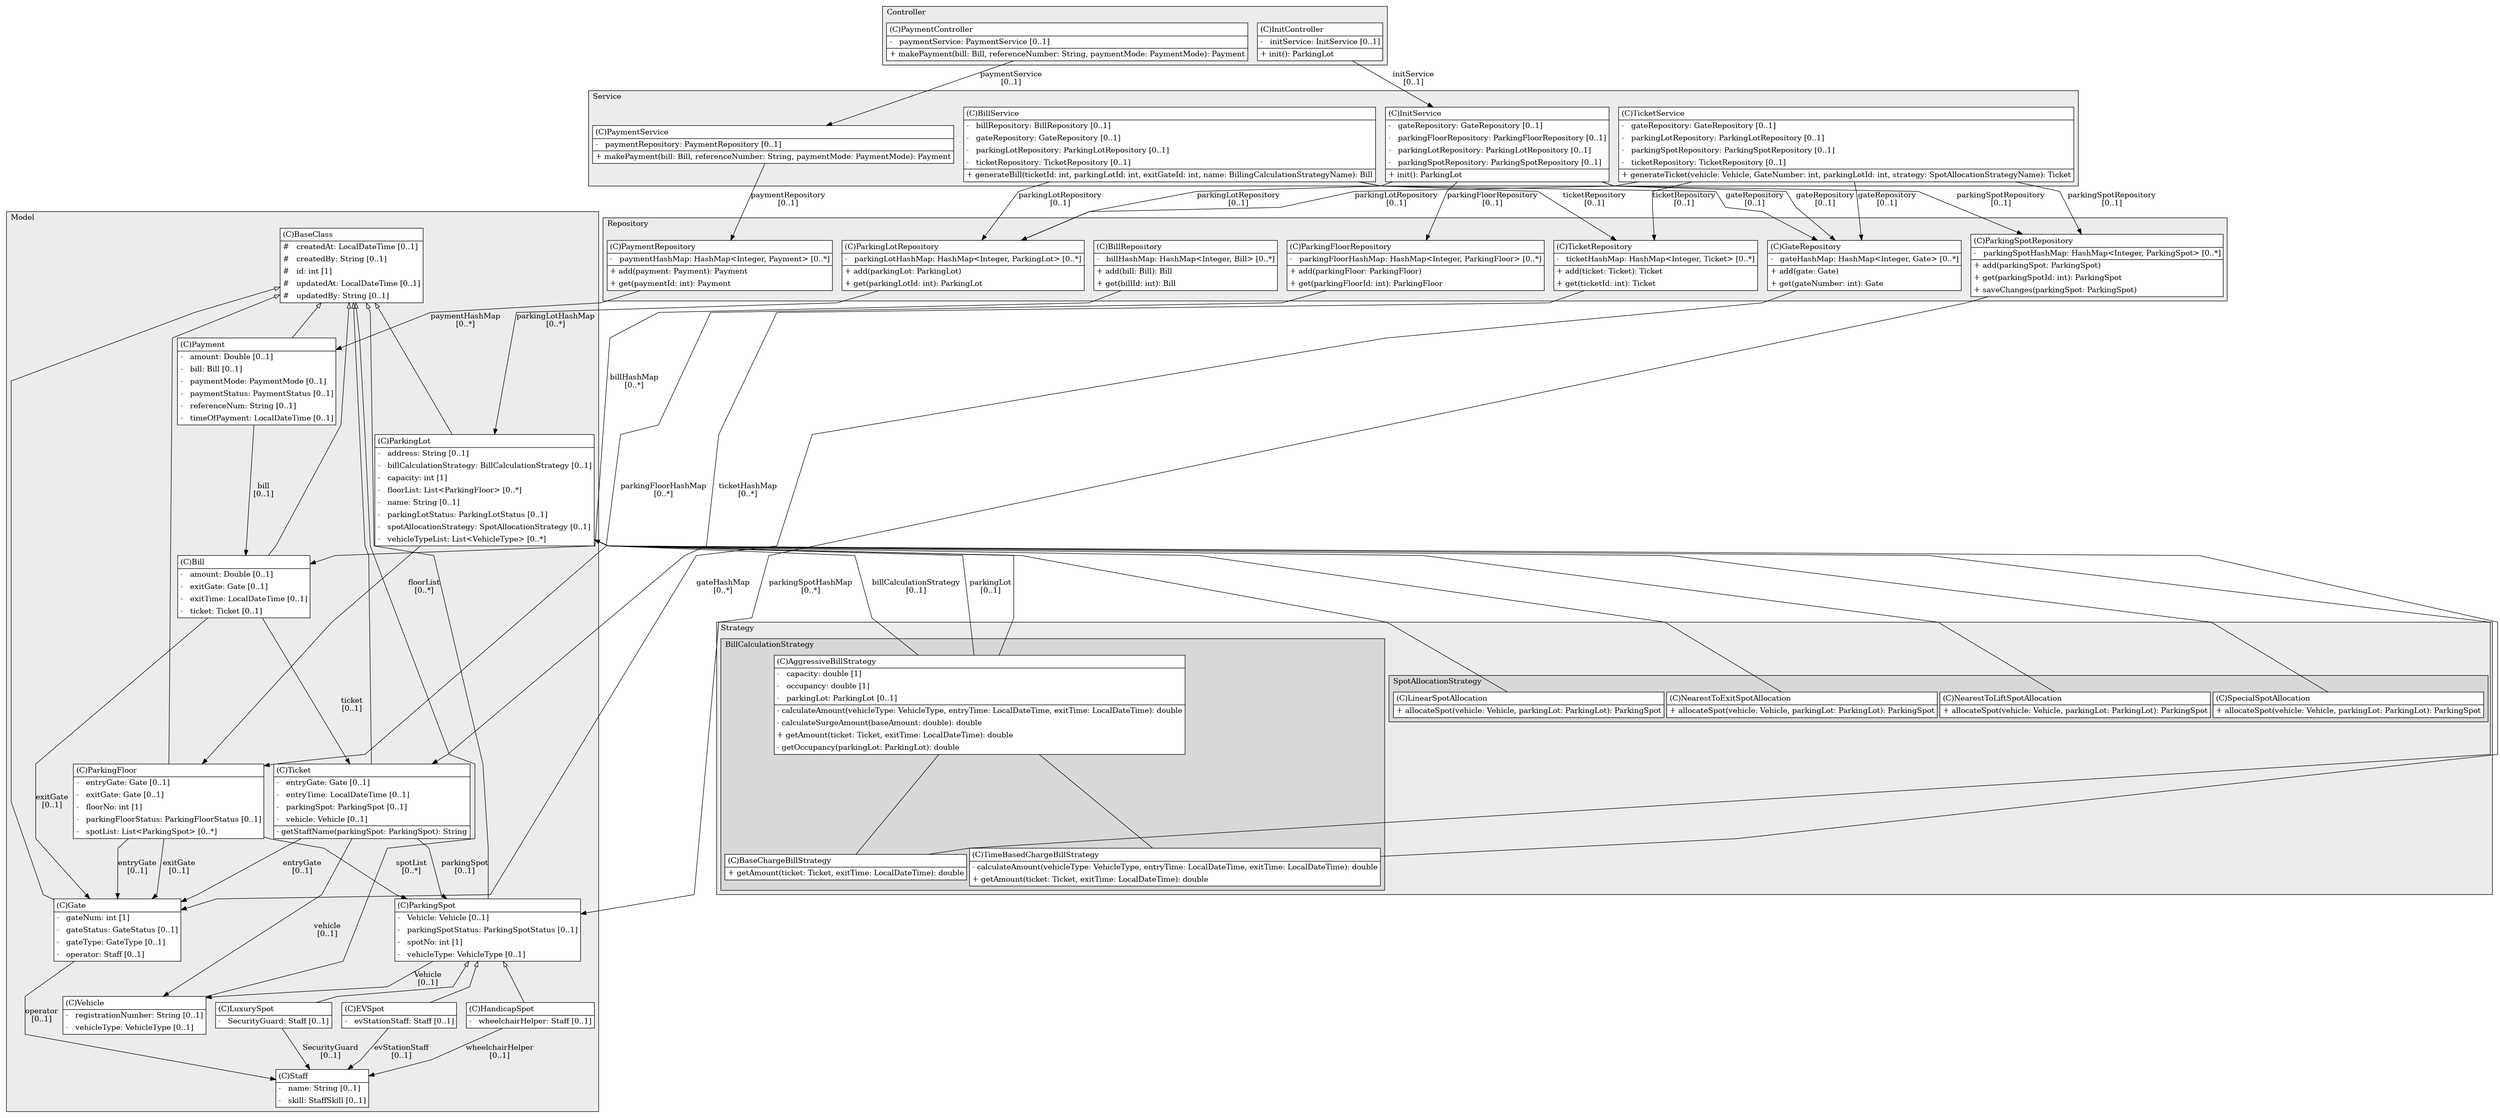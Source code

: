 @startuml

/' diagram meta data start
config=StructureConfiguration;
{
  "projectClassification": {
    "searchMode": "OpenProject", // OpenProject, AllProjects
    "includedProjects": "",
    "pathEndKeywords": "*.impl",
    "isClientPath": "",
    "isClientName": "",
    "isTestPath": "",
    "isTestName": "",
    "isMappingPath": "",
    "isMappingName": "",
    "isDataAccessPath": "",
    "isDataAccessName": "",
    "isDataStructurePath": "",
    "isDataStructureName": "",
    "isInterfaceStructuresPath": "",
    "isInterfaceStructuresName": "",
    "isEntryPointPath": "",
    "isEntryPointName": "",
    "treatFinalFieldsAsMandatory": false
  },
  "graphRestriction": {
    "classPackageExcludeFilter": "",
    "classPackageIncludeFilter": "",
    "classNameExcludeFilter": "",
    "classNameIncludeFilter": "",
    "methodNameExcludeFilter": "",
    "methodNameIncludeFilter": "",
    "removeByInheritance": "", // inheritance/annotation based filtering is done in a second step
    "removeByAnnotation": "",
    "removeByClassPackage": "", // cleanup the graph after inheritance/annotation based filtering is done
    "removeByClassName": "",
    "cutMappings": false,
    "cutEnum": true,
    "cutTests": true,
    "cutClient": true,
    "cutDataAccess": false,
    "cutInterfaceStructures": false,
    "cutDataStructures": false,
    "cutGetterAndSetter": true,
    "cutConstructors": true
  },
  "graphTraversal": {
    "forwardDepth": 6,
    "backwardDepth": 6,
    "classPackageExcludeFilter": "",
    "classPackageIncludeFilter": "",
    "classNameExcludeFilter": "",
    "classNameIncludeFilter": "",
    "methodNameExcludeFilter": "",
    "methodNameIncludeFilter": "",
    "hideMappings": false,
    "hideDataStructures": false,
    "hidePrivateMethods": true,
    "hideInterfaceCalls": true, // indirection: implementation -> interface (is hidden) -> implementation
    "onlyShowApplicationEntryPoints": false, // root node is included
    "useMethodCallsForStructureDiagram": "ForwardOnly" // ForwardOnly, BothDirections, No
  },
  "details": {
    "aggregation": "GroupByClass", // ByClass, GroupByClass, None
    "showClassGenericTypes": true,
    "showMethods": true,
    "showMethodParameterNames": true,
    "showMethodParameterTypes": true,
    "showMethodReturnType": true,
    "showPackageLevels": 2,
    "showDetailedClassStructure": true
  },
  "rootClass": "Model.BaseClass",
  "extensionCallbackMethod": "" // qualified.class.name#methodName - signature: public static String method(String)
}
diagram meta data end '/



digraph g {
    rankdir="TB"
    splines=polyline
    

'nodes 
subgraph cluster_1664073796 { 
   	label=Controller
	labeljust=l
	fillcolor="#ececec"
	style=filled
   
   InitController1664073796[
	label=<<TABLE BORDER="1" CELLBORDER="0" CELLPADDING="4" CELLSPACING="0">
<TR><TD ALIGN="LEFT" >(C)InitController</TD></TR>
<HR/>
<TR><TD ALIGN="LEFT" >-   initService: InitService [0..1]</TD></TR>
<HR/>
<TR><TD ALIGN="LEFT" >+ init(): ParkingLot</TD></TR>
</TABLE>>
	style=filled
	margin=0
	shape=plaintext
	fillcolor="#FFFFFF"
];

PaymentController1664073796[
	label=<<TABLE BORDER="1" CELLBORDER="0" CELLPADDING="4" CELLSPACING="0">
<TR><TD ALIGN="LEFT" >(C)PaymentController</TD></TR>
<HR/>
<TR><TD ALIGN="LEFT" >-   paymentService: PaymentService [0..1]</TD></TR>
<HR/>
<TR><TD ALIGN="LEFT" >+ makePayment(bill: Bill, referenceNumber: String, paymentMode: PaymentMode): Payment</TD></TR>
</TABLE>>
	style=filled
	margin=0
	shape=plaintext
	fillcolor="#FFFFFF"
];
} 

subgraph cluster_1852442515 { 
   	label=Strategy
	labeljust=l
	fillcolor="#ececec"
	style=filled
   
   subgraph cluster_324980826 { 
   	label=BillCalculationStrategy
	labeljust=l
	fillcolor="#d8d8d8"
	style=filled
   
   AggressiveBillStrategy866590867[
	label=<<TABLE BORDER="1" CELLBORDER="0" CELLPADDING="4" CELLSPACING="0">
<TR><TD ALIGN="LEFT" >(C)AggressiveBillStrategy</TD></TR>
<HR/>
<TR><TD ALIGN="LEFT" >-   capacity: double [1]</TD></TR>
<TR><TD ALIGN="LEFT" >-   occupancy: double [1]</TD></TR>
<TR><TD ALIGN="LEFT" >-   parkingLot: ParkingLot [0..1]</TD></TR>
<HR/>
<TR><TD ALIGN="LEFT" >- calculateAmount(vehicleType: VehicleType, entryTime: LocalDateTime, exitTime: LocalDateTime): double</TD></TR>
<TR><TD ALIGN="LEFT" >- calculateSurgeAmount(baseAmount: double): double</TD></TR>
<TR><TD ALIGN="LEFT" >+ getAmount(ticket: Ticket, exitTime: LocalDateTime): double</TD></TR>
<TR><TD ALIGN="LEFT" >- getOccupancy(parkingLot: ParkingLot): double</TD></TR>
</TABLE>>
	style=filled
	margin=0
	shape=plaintext
	fillcolor="#FFFFFF"
];

BaseChargeBillStrategy866590867[
	label=<<TABLE BORDER="1" CELLBORDER="0" CELLPADDING="4" CELLSPACING="0">
<TR><TD ALIGN="LEFT" >(C)BaseChargeBillStrategy</TD></TR>
<HR/>
<TR><TD ALIGN="LEFT" >+ getAmount(ticket: Ticket, exitTime: LocalDateTime): double</TD></TR>
</TABLE>>
	style=filled
	margin=0
	shape=plaintext
	fillcolor="#FFFFFF"
];

TimeBasedChargeBillStrategy866590867[
	label=<<TABLE BORDER="1" CELLBORDER="0" CELLPADDING="4" CELLSPACING="0">
<TR><TD ALIGN="LEFT" >(C)TimeBasedChargeBillStrategy</TD></TR>
<HR/>
<TR><TD ALIGN="LEFT" >- calculateAmount(vehicleType: VehicleType, entryTime: LocalDateTime, exitTime: LocalDateTime): double</TD></TR>
<TR><TD ALIGN="LEFT" >+ getAmount(ticket: Ticket, exitTime: LocalDateTime): double</TD></TR>
</TABLE>>
	style=filled
	margin=0
	shape=plaintext
	fillcolor="#FFFFFF"
];
} 

subgraph cluster_913639920 { 
   	label=SpotAllocationStrategy
	labeljust=l
	fillcolor="#d8d8d8"
	style=filled
   
   LinearSpotAllocation238374551[
	label=<<TABLE BORDER="1" CELLBORDER="0" CELLPADDING="4" CELLSPACING="0">
<TR><TD ALIGN="LEFT" >(C)LinearSpotAllocation</TD></TR>
<HR/>
<TR><TD ALIGN="LEFT" >+ allocateSpot(vehicle: Vehicle, parkingLot: ParkingLot): ParkingSpot</TD></TR>
</TABLE>>
	style=filled
	margin=0
	shape=plaintext
	fillcolor="#FFFFFF"
];

NearestToExitSpotAllocation238374551[
	label=<<TABLE BORDER="1" CELLBORDER="0" CELLPADDING="4" CELLSPACING="0">
<TR><TD ALIGN="LEFT" >(C)NearestToExitSpotAllocation</TD></TR>
<HR/>
<TR><TD ALIGN="LEFT" >+ allocateSpot(vehicle: Vehicle, parkingLot: ParkingLot): ParkingSpot</TD></TR>
</TABLE>>
	style=filled
	margin=0
	shape=plaintext
	fillcolor="#FFFFFF"
];

NearestToLiftSpotAllocation238374551[
	label=<<TABLE BORDER="1" CELLBORDER="0" CELLPADDING="4" CELLSPACING="0">
<TR><TD ALIGN="LEFT" >(C)NearestToLiftSpotAllocation</TD></TR>
<HR/>
<TR><TD ALIGN="LEFT" >+ allocateSpot(vehicle: Vehicle, parkingLot: ParkingLot): ParkingSpot</TD></TR>
</TABLE>>
	style=filled
	margin=0
	shape=plaintext
	fillcolor="#FFFFFF"
];

SpecialSpotAllocation238374551[
	label=<<TABLE BORDER="1" CELLBORDER="0" CELLPADDING="4" CELLSPACING="0">
<TR><TD ALIGN="LEFT" >(C)SpecialSpotAllocation</TD></TR>
<HR/>
<TR><TD ALIGN="LEFT" >+ allocateSpot(vehicle: Vehicle, parkingLot: ParkingLot): ParkingSpot</TD></TR>
</TABLE>>
	style=filled
	margin=0
	shape=plaintext
	fillcolor="#FFFFFF"
];
} 
} 

subgraph cluster_350701718 { 
   	label=Repository
	labeljust=l
	fillcolor="#ececec"
	style=filled
   
   BillRepository350701718[
	label=<<TABLE BORDER="1" CELLBORDER="0" CELLPADDING="4" CELLSPACING="0">
<TR><TD ALIGN="LEFT" >(C)BillRepository</TD></TR>
<HR/>
<TR><TD ALIGN="LEFT" >-   billHashMap: HashMap&lt;Integer, Bill&gt; [0..*]</TD></TR>
<HR/>
<TR><TD ALIGN="LEFT" >+ add(bill: Bill): Bill</TD></TR>
<TR><TD ALIGN="LEFT" >+ get(billId: int): Bill</TD></TR>
</TABLE>>
	style=filled
	margin=0
	shape=plaintext
	fillcolor="#FFFFFF"
];

GateRepository350701718[
	label=<<TABLE BORDER="1" CELLBORDER="0" CELLPADDING="4" CELLSPACING="0">
<TR><TD ALIGN="LEFT" >(C)GateRepository</TD></TR>
<HR/>
<TR><TD ALIGN="LEFT" >-   gateHashMap: HashMap&lt;Integer, Gate&gt; [0..*]</TD></TR>
<HR/>
<TR><TD ALIGN="LEFT" >+ add(gate: Gate)</TD></TR>
<TR><TD ALIGN="LEFT" >+ get(gateNumber: int): Gate</TD></TR>
</TABLE>>
	style=filled
	margin=0
	shape=plaintext
	fillcolor="#FFFFFF"
];

ParkingFloorRepository350701718[
	label=<<TABLE BORDER="1" CELLBORDER="0" CELLPADDING="4" CELLSPACING="0">
<TR><TD ALIGN="LEFT" >(C)ParkingFloorRepository</TD></TR>
<HR/>
<TR><TD ALIGN="LEFT" >-   parkingFloorHashMap: HashMap&lt;Integer, ParkingFloor&gt; [0..*]</TD></TR>
<HR/>
<TR><TD ALIGN="LEFT" >+ add(parkingFloor: ParkingFloor)</TD></TR>
<TR><TD ALIGN="LEFT" >+ get(parkingFloorId: int): ParkingFloor</TD></TR>
</TABLE>>
	style=filled
	margin=0
	shape=plaintext
	fillcolor="#FFFFFF"
];

ParkingLotRepository350701718[
	label=<<TABLE BORDER="1" CELLBORDER="0" CELLPADDING="4" CELLSPACING="0">
<TR><TD ALIGN="LEFT" >(C)ParkingLotRepository</TD></TR>
<HR/>
<TR><TD ALIGN="LEFT" >-   parkingLotHashMap: HashMap&lt;Integer, ParkingLot&gt; [0..*]</TD></TR>
<HR/>
<TR><TD ALIGN="LEFT" >+ add(parkingLot: ParkingLot)</TD></TR>
<TR><TD ALIGN="LEFT" >+ get(parkingLotId: int): ParkingLot</TD></TR>
</TABLE>>
	style=filled
	margin=0
	shape=plaintext
	fillcolor="#FFFFFF"
];

ParkingSpotRepository350701718[
	label=<<TABLE BORDER="1" CELLBORDER="0" CELLPADDING="4" CELLSPACING="0">
<TR><TD ALIGN="LEFT" >(C)ParkingSpotRepository</TD></TR>
<HR/>
<TR><TD ALIGN="LEFT" >-   parkingSpotHashMap: HashMap&lt;Integer, ParkingSpot&gt; [0..*]</TD></TR>
<HR/>
<TR><TD ALIGN="LEFT" >+ add(parkingSpot: ParkingSpot)</TD></TR>
<TR><TD ALIGN="LEFT" >+ get(parkingSpotId: int): ParkingSpot</TD></TR>
<TR><TD ALIGN="LEFT" >+ saveChanges(parkingSpot: ParkingSpot)</TD></TR>
</TABLE>>
	style=filled
	margin=0
	shape=plaintext
	fillcolor="#FFFFFF"
];

PaymentRepository350701718[
	label=<<TABLE BORDER="1" CELLBORDER="0" CELLPADDING="4" CELLSPACING="0">
<TR><TD ALIGN="LEFT" >(C)PaymentRepository</TD></TR>
<HR/>
<TR><TD ALIGN="LEFT" >-   paymentHashMap: HashMap&lt;Integer, Payment&gt; [0..*]</TD></TR>
<HR/>
<TR><TD ALIGN="LEFT" >+ add(payment: Payment): Payment</TD></TR>
<TR><TD ALIGN="LEFT" >+ get(paymentId: int): Payment</TD></TR>
</TABLE>>
	style=filled
	margin=0
	shape=plaintext
	fillcolor="#FFFFFF"
];

TicketRepository350701718[
	label=<<TABLE BORDER="1" CELLBORDER="0" CELLPADDING="4" CELLSPACING="0">
<TR><TD ALIGN="LEFT" >(C)TicketRepository</TD></TR>
<HR/>
<TR><TD ALIGN="LEFT" >-   ticketHashMap: HashMap&lt;Integer, Ticket&gt; [0..*]</TD></TR>
<HR/>
<TR><TD ALIGN="LEFT" >+ add(ticket: Ticket): Ticket</TD></TR>
<TR><TD ALIGN="LEFT" >+ get(ticketId: int): Ticket</TD></TR>
</TABLE>>
	style=filled
	margin=0
	shape=plaintext
	fillcolor="#FFFFFF"
];
} 

subgraph cluster_646160747 { 
   	label=Service
	labeljust=l
	fillcolor="#ececec"
	style=filled
   
   BillService646160747[
	label=<<TABLE BORDER="1" CELLBORDER="0" CELLPADDING="4" CELLSPACING="0">
<TR><TD ALIGN="LEFT" >(C)BillService</TD></TR>
<HR/>
<TR><TD ALIGN="LEFT" >-   billRepository: BillRepository [0..1]</TD></TR>
<TR><TD ALIGN="LEFT" >-   gateRepository: GateRepository [0..1]</TD></TR>
<TR><TD ALIGN="LEFT" >-   parkingLotRepository: ParkingLotRepository [0..1]</TD></TR>
<TR><TD ALIGN="LEFT" >-   ticketRepository: TicketRepository [0..1]</TD></TR>
<HR/>
<TR><TD ALIGN="LEFT" >+ generateBill(ticketId: int, parkingLotId: int, exitGateId: int, name: BillingCalculationStrategyName): Bill</TD></TR>
</TABLE>>
	style=filled
	margin=0
	shape=plaintext
	fillcolor="#FFFFFF"
];

InitService646160747[
	label=<<TABLE BORDER="1" CELLBORDER="0" CELLPADDING="4" CELLSPACING="0">
<TR><TD ALIGN="LEFT" >(C)InitService</TD></TR>
<HR/>
<TR><TD ALIGN="LEFT" >-   gateRepository: GateRepository [0..1]</TD></TR>
<TR><TD ALIGN="LEFT" >-   parkingFloorRepository: ParkingFloorRepository [0..1]</TD></TR>
<TR><TD ALIGN="LEFT" >-   parkingLotRepository: ParkingLotRepository [0..1]</TD></TR>
<TR><TD ALIGN="LEFT" >-   parkingSpotRepository: ParkingSpotRepository [0..1]</TD></TR>
<HR/>
<TR><TD ALIGN="LEFT" >+ init(): ParkingLot</TD></TR>
</TABLE>>
	style=filled
	margin=0
	shape=plaintext
	fillcolor="#FFFFFF"
];

PaymentService646160747[
	label=<<TABLE BORDER="1" CELLBORDER="0" CELLPADDING="4" CELLSPACING="0">
<TR><TD ALIGN="LEFT" >(C)PaymentService</TD></TR>
<HR/>
<TR><TD ALIGN="LEFT" >-   paymentRepository: PaymentRepository [0..1]</TD></TR>
<HR/>
<TR><TD ALIGN="LEFT" >+ makePayment(bill: Bill, referenceNumber: String, paymentMode: PaymentMode): Payment</TD></TR>
</TABLE>>
	style=filled
	margin=0
	shape=plaintext
	fillcolor="#FFFFFF"
];

TicketService646160747[
	label=<<TABLE BORDER="1" CELLBORDER="0" CELLPADDING="4" CELLSPACING="0">
<TR><TD ALIGN="LEFT" >(C)TicketService</TD></TR>
<HR/>
<TR><TD ALIGN="LEFT" >-   gateRepository: GateRepository [0..1]</TD></TR>
<TR><TD ALIGN="LEFT" >-   parkingLotRepository: ParkingLotRepository [0..1]</TD></TR>
<TR><TD ALIGN="LEFT" >-   parkingSpotRepository: ParkingSpotRepository [0..1]</TD></TR>
<TR><TD ALIGN="LEFT" >-   ticketRepository: TicketRepository [0..1]</TD></TR>
<HR/>
<TR><TD ALIGN="LEFT" >+ generateTicket(vehicle: Vehicle, GateNumber: int, parkingLotId: int, strategy: SpotAllocationStrategyName): Ticket</TD></TR>
</TABLE>>
	style=filled
	margin=0
	shape=plaintext
	fillcolor="#FFFFFF"
];
} 

subgraph cluster_74517257 { 
   	label=Model
	labeljust=l
	fillcolor="#ececec"
	style=filled
   
   BaseClass74517257[
	label=<<TABLE BORDER="1" CELLBORDER="0" CELLPADDING="4" CELLSPACING="0">
<TR><TD ALIGN="LEFT" >(C)BaseClass</TD></TR>
<HR/>
<TR><TD ALIGN="LEFT" >#   createdAt: LocalDateTime [0..1]</TD></TR>
<TR><TD ALIGN="LEFT" >#   createdBy: String [0..1]</TD></TR>
<TR><TD ALIGN="LEFT" >#   id: int [1]</TD></TR>
<TR><TD ALIGN="LEFT" >#   updatedAt: LocalDateTime [0..1]</TD></TR>
<TR><TD ALIGN="LEFT" >#   updatedBy: String [0..1]</TD></TR>
</TABLE>>
	style=filled
	margin=0
	shape=plaintext
	fillcolor="#FFFFFF"
];

Bill74517257[
	label=<<TABLE BORDER="1" CELLBORDER="0" CELLPADDING="4" CELLSPACING="0">
<TR><TD ALIGN="LEFT" >(C)Bill</TD></TR>
<HR/>
<TR><TD ALIGN="LEFT" >-   amount: Double [0..1]</TD></TR>
<TR><TD ALIGN="LEFT" >-   exitGate: Gate [0..1]</TD></TR>
<TR><TD ALIGN="LEFT" >-   exitTime: LocalDateTime [0..1]</TD></TR>
<TR><TD ALIGN="LEFT" >-   ticket: Ticket [0..1]</TD></TR>
</TABLE>>
	style=filled
	margin=0
	shape=plaintext
	fillcolor="#FFFFFF"
];

EVSpot74517257[
	label=<<TABLE BORDER="1" CELLBORDER="0" CELLPADDING="4" CELLSPACING="0">
<TR><TD ALIGN="LEFT" >(C)EVSpot</TD></TR>
<HR/>
<TR><TD ALIGN="LEFT" >-   evStationStaff: Staff [0..1]</TD></TR>
</TABLE>>
	style=filled
	margin=0
	shape=plaintext
	fillcolor="#FFFFFF"
];

Gate74517257[
	label=<<TABLE BORDER="1" CELLBORDER="0" CELLPADDING="4" CELLSPACING="0">
<TR><TD ALIGN="LEFT" >(C)Gate</TD></TR>
<HR/>
<TR><TD ALIGN="LEFT" >-   gateNum: int [1]</TD></TR>
<TR><TD ALIGN="LEFT" >-   gateStatus: GateStatus [0..1]</TD></TR>
<TR><TD ALIGN="LEFT" >-   gateType: GateType [0..1]</TD></TR>
<TR><TD ALIGN="LEFT" >-   operator: Staff [0..1]</TD></TR>
</TABLE>>
	style=filled
	margin=0
	shape=plaintext
	fillcolor="#FFFFFF"
];

HandicapSpot74517257[
	label=<<TABLE BORDER="1" CELLBORDER="0" CELLPADDING="4" CELLSPACING="0">
<TR><TD ALIGN="LEFT" >(C)HandicapSpot</TD></TR>
<HR/>
<TR><TD ALIGN="LEFT" >-   wheelchairHelper: Staff [0..1]</TD></TR>
</TABLE>>
	style=filled
	margin=0
	shape=plaintext
	fillcolor="#FFFFFF"
];

LuxurySpot74517257[
	label=<<TABLE BORDER="1" CELLBORDER="0" CELLPADDING="4" CELLSPACING="0">
<TR><TD ALIGN="LEFT" >(C)LuxurySpot</TD></TR>
<HR/>
<TR><TD ALIGN="LEFT" >-   SecurityGuard: Staff [0..1]</TD></TR>
</TABLE>>
	style=filled
	margin=0
	shape=plaintext
	fillcolor="#FFFFFF"
];

ParkingFloor74517257[
	label=<<TABLE BORDER="1" CELLBORDER="0" CELLPADDING="4" CELLSPACING="0">
<TR><TD ALIGN="LEFT" >(C)ParkingFloor</TD></TR>
<HR/>
<TR><TD ALIGN="LEFT" >-   entryGate: Gate [0..1]</TD></TR>
<TR><TD ALIGN="LEFT" >-   exitGate: Gate [0..1]</TD></TR>
<TR><TD ALIGN="LEFT" >-   floorNo: int [1]</TD></TR>
<TR><TD ALIGN="LEFT" >-   parkingFloorStatus: ParkingFloorStatus [0..1]</TD></TR>
<TR><TD ALIGN="LEFT" >-   spotList: List&lt;ParkingSpot&gt; [0..*]</TD></TR>
</TABLE>>
	style=filled
	margin=0
	shape=plaintext
	fillcolor="#FFFFFF"
];

ParkingLot74517257[
	label=<<TABLE BORDER="1" CELLBORDER="0" CELLPADDING="4" CELLSPACING="0">
<TR><TD ALIGN="LEFT" >(C)ParkingLot</TD></TR>
<HR/>
<TR><TD ALIGN="LEFT" >-   address: String [0..1]</TD></TR>
<TR><TD ALIGN="LEFT" >-   billCalculationStrategy: BillCalculationStrategy [0..1]</TD></TR>
<TR><TD ALIGN="LEFT" >-   capacity: int [1]</TD></TR>
<TR><TD ALIGN="LEFT" >-   floorList: List&lt;ParkingFloor&gt; [0..*]</TD></TR>
<TR><TD ALIGN="LEFT" >-   name: String [0..1]</TD></TR>
<TR><TD ALIGN="LEFT" >-   parkingLotStatus: ParkingLotStatus [0..1]</TD></TR>
<TR><TD ALIGN="LEFT" >-   spotAllocationStrategy: SpotAllocationStrategy [0..1]</TD></TR>
<TR><TD ALIGN="LEFT" >-   vehicleTypeList: List&lt;VehicleType&gt; [0..*]</TD></TR>
</TABLE>>
	style=filled
	margin=0
	shape=plaintext
	fillcolor="#FFFFFF"
];

ParkingSpot74517257[
	label=<<TABLE BORDER="1" CELLBORDER="0" CELLPADDING="4" CELLSPACING="0">
<TR><TD ALIGN="LEFT" >(C)ParkingSpot</TD></TR>
<HR/>
<TR><TD ALIGN="LEFT" >-   Vehicle: Vehicle [0..1]</TD></TR>
<TR><TD ALIGN="LEFT" >-   parkingSpotStatus: ParkingSpotStatus [0..1]</TD></TR>
<TR><TD ALIGN="LEFT" >-   spotNo: int [1]</TD></TR>
<TR><TD ALIGN="LEFT" >-   vehicleType: VehicleType [0..1]</TD></TR>
</TABLE>>
	style=filled
	margin=0
	shape=plaintext
	fillcolor="#FFFFFF"
];

Payment74517257[
	label=<<TABLE BORDER="1" CELLBORDER="0" CELLPADDING="4" CELLSPACING="0">
<TR><TD ALIGN="LEFT" >(C)Payment</TD></TR>
<HR/>
<TR><TD ALIGN="LEFT" >-   amount: Double [0..1]</TD></TR>
<TR><TD ALIGN="LEFT" >-   bill: Bill [0..1]</TD></TR>
<TR><TD ALIGN="LEFT" >-   paymentMode: PaymentMode [0..1]</TD></TR>
<TR><TD ALIGN="LEFT" >-   paymentStatus: PaymentStatus [0..1]</TD></TR>
<TR><TD ALIGN="LEFT" >-   referenceNum: String [0..1]</TD></TR>
<TR><TD ALIGN="LEFT" >-   timeOfPayment: LocalDateTime [0..1]</TD></TR>
</TABLE>>
	style=filled
	margin=0
	shape=plaintext
	fillcolor="#FFFFFF"
];

Staff74517257[
	label=<<TABLE BORDER="1" CELLBORDER="0" CELLPADDING="4" CELLSPACING="0">
<TR><TD ALIGN="LEFT" >(C)Staff</TD></TR>
<HR/>
<TR><TD ALIGN="LEFT" >-   name: String [0..1]</TD></TR>
<TR><TD ALIGN="LEFT" >-   skill: StaffSkill [0..1]</TD></TR>
</TABLE>>
	style=filled
	margin=0
	shape=plaintext
	fillcolor="#FFFFFF"
];

Ticket74517257[
	label=<<TABLE BORDER="1" CELLBORDER="0" CELLPADDING="4" CELLSPACING="0">
<TR><TD ALIGN="LEFT" >(C)Ticket</TD></TR>
<HR/>
<TR><TD ALIGN="LEFT" >-   entryGate: Gate [0..1]</TD></TR>
<TR><TD ALIGN="LEFT" >-   entryTime: LocalDateTime [0..1]</TD></TR>
<TR><TD ALIGN="LEFT" >-   parkingSpot: ParkingSpot [0..1]</TD></TR>
<TR><TD ALIGN="LEFT" >-   vehicle: Vehicle [0..1]</TD></TR>
<HR/>
<TR><TD ALIGN="LEFT" >- getStaffName(parkingSpot: ParkingSpot): String</TD></TR>
</TABLE>>
	style=filled
	margin=0
	shape=plaintext
	fillcolor="#FFFFFF"
];

Vehicle74517257[
	label=<<TABLE BORDER="1" CELLBORDER="0" CELLPADDING="4" CELLSPACING="0">
<TR><TD ALIGN="LEFT" >(C)Vehicle</TD></TR>
<HR/>
<TR><TD ALIGN="LEFT" >-   registrationNumber: String [0..1]</TD></TR>
<TR><TD ALIGN="LEFT" >-   vehicleType: VehicleType [0..1]</TD></TR>
</TABLE>>
	style=filled
	margin=0
	shape=plaintext
	fillcolor="#FFFFFF"
];
} 

'edges    
AggressiveBillStrategy866590867 -> BaseChargeBillStrategy866590867[arrowhead=none];
AggressiveBillStrategy866590867 -> ParkingLot74517257[label="parkingLot
[0..1]"];
AggressiveBillStrategy866590867 -> TimeBasedChargeBillStrategy866590867[arrowhead=none];
BaseClass74517257 -> Bill74517257[arrowhead=none, arrowtail=empty, dir=both];
BaseClass74517257 -> Gate74517257[arrowhead=none, arrowtail=empty, dir=both];
BaseClass74517257 -> ParkingFloor74517257[arrowhead=none, arrowtail=empty, dir=both];
BaseClass74517257 -> ParkingLot74517257[arrowhead=none, arrowtail=empty, dir=both];
BaseClass74517257 -> ParkingSpot74517257[arrowhead=none, arrowtail=empty, dir=both];
BaseClass74517257 -> Payment74517257[arrowhead=none, arrowtail=empty, dir=both];
BaseClass74517257 -> Ticket74517257[arrowhead=none, arrowtail=empty, dir=both];
BaseClass74517257 -> Vehicle74517257[arrowhead=none, arrowtail=empty, dir=both];
Bill74517257 -> Gate74517257[label="exitGate
[0..1]"];
Bill74517257 -> Ticket74517257[label="ticket
[0..1]"];
BillRepository350701718 -> Bill74517257[label="billHashMap
[0..*]"];
BillService646160747 -> GateRepository350701718[label="gateRepository
[0..1]"];
BillService646160747 -> ParkingLotRepository350701718[label="parkingLotRepository
[0..1]"];
BillService646160747 -> TicketRepository350701718[label="ticketRepository
[0..1]"];
EVSpot74517257 -> Staff74517257[label="evStationStaff
[0..1]"];
Gate74517257 -> Staff74517257[label="operator
[0..1]"];
GateRepository350701718 -> Gate74517257[label="gateHashMap
[0..*]"];
HandicapSpot74517257 -> Staff74517257[label="wheelchairHelper
[0..1]"];
InitController1664073796 -> InitService646160747[label="initService
[0..1]"];
InitService646160747 -> GateRepository350701718[label="gateRepository
[0..1]"];
InitService646160747 -> ParkingFloorRepository350701718[label="parkingFloorRepository
[0..1]"];
InitService646160747 -> ParkingLotRepository350701718[label="parkingLotRepository
[0..1]"];
InitService646160747 -> ParkingSpotRepository350701718[label="parkingSpotRepository
[0..1]"];
LuxurySpot74517257 -> Staff74517257[label="SecurityGuard
[0..1]"];
ParkingFloor74517257 -> Gate74517257[label="entryGate
[0..1]"];
ParkingFloor74517257 -> Gate74517257[label="exitGate
[0..1]"];
ParkingFloor74517257 -> ParkingSpot74517257[label="spotList
[0..*]"];
ParkingFloorRepository350701718 -> ParkingFloor74517257[label="parkingFloorHashMap
[0..*]"];
ParkingLot74517257 -> AggressiveBillStrategy866590867[arrowhead=none];
ParkingLot74517257 -> AggressiveBillStrategy866590867[label="billCalculationStrategy
[0..1]", arrowhead=none];
ParkingLot74517257 -> BaseChargeBillStrategy866590867[arrowhead=none];
ParkingLot74517257 -> LinearSpotAllocation238374551[arrowhead=none];
ParkingLot74517257 -> NearestToExitSpotAllocation238374551[arrowhead=none];
ParkingLot74517257 -> NearestToLiftSpotAllocation238374551[arrowhead=none];
ParkingLot74517257 -> ParkingFloor74517257[label="floorList
[0..*]"];
ParkingLot74517257 -> SpecialSpotAllocation238374551[arrowhead=none];
ParkingLot74517257 -> TimeBasedChargeBillStrategy866590867[arrowhead=none];
ParkingLotRepository350701718 -> ParkingLot74517257[label="parkingLotHashMap
[0..*]"];
ParkingSpot74517257 -> EVSpot74517257[arrowhead=none, arrowtail=empty, dir=both];
ParkingSpot74517257 -> HandicapSpot74517257[arrowhead=none, arrowtail=empty, dir=both];
ParkingSpot74517257 -> LuxurySpot74517257[arrowhead=none, arrowtail=empty, dir=both];
ParkingSpot74517257 -> Vehicle74517257[label="Vehicle
[0..1]"];
ParkingSpotRepository350701718 -> ParkingSpot74517257[label="parkingSpotHashMap
[0..*]"];
Payment74517257 -> Bill74517257[label="bill
[0..1]"];
PaymentController1664073796 -> PaymentService646160747[label="paymentService
[0..1]"];
PaymentRepository350701718 -> Payment74517257[label="paymentHashMap
[0..*]"];
PaymentService646160747 -> PaymentRepository350701718[label="paymentRepository
[0..1]"];
Ticket74517257 -> Gate74517257[label="entryGate
[0..1]"];
Ticket74517257 -> ParkingSpot74517257[label="parkingSpot
[0..1]"];
Ticket74517257 -> Vehicle74517257[label="vehicle
[0..1]"];
TicketRepository350701718 -> Ticket74517257[label="ticketHashMap
[0..*]"];
TicketService646160747 -> GateRepository350701718[label="gateRepository
[0..1]"];
TicketService646160747 -> ParkingLotRepository350701718[label="parkingLotRepository
[0..1]"];
TicketService646160747 -> ParkingSpotRepository350701718[label="parkingSpotRepository
[0..1]"];
TicketService646160747 -> TicketRepository350701718[label="ticketRepository
[0..1]"];
    
}
@enduml